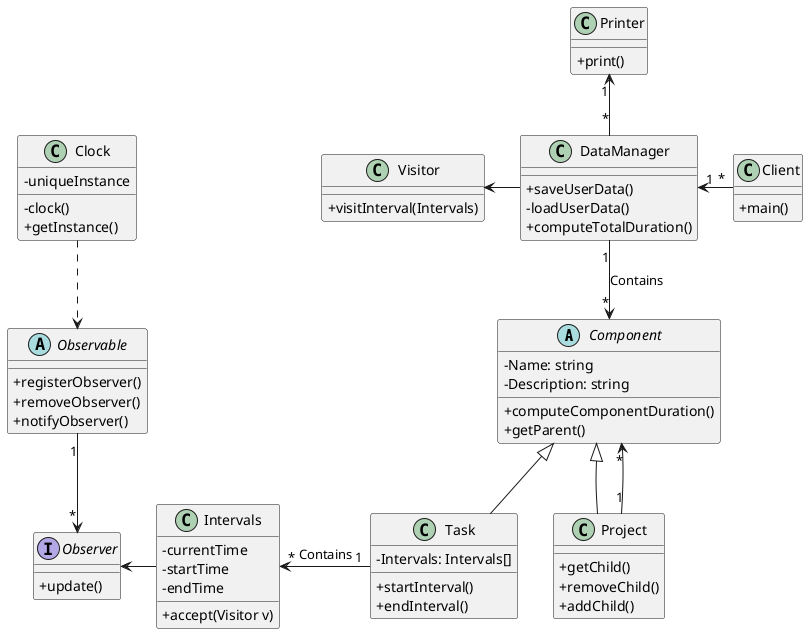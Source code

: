 @startuml 

skinparam classAttributeIconSize 0
skinparam linetype polyline

abstract class Component {
- Name: string
- Description: string
+ computeComponentDuration()
+ getParent()
}

class Project extends Component {
+ getChild()
+ removeChild()
+ addChild()
}


class Task extends Component {
- Intervals: Intervals[]
+ startInterval()
+ endInterval()
}

class Visitor{
+ visitInterval(Intervals)
}


class Intervals {
- currentTime
- startTime
- endTime
+ accept(Visitor v)
}

Interface Observer{
+ update()
}

abstract class Observable {
+ registerObserver()
+ removeObserver()
+ notifyObserver()
}

class Clock {
- uniqueInstance
- clock()
+ getInstance()
}

class Client{
+ main()
}

class DataManager{  
+ saveUserData()
- loadUserData()
+ computeTotalDuration()
}

Class Printer{
+ print()
}

Visitor <-right- DataManager
DataManager "1" -down-> "*" Component: Contains
Project "1" --> "*" Component
Client "*" -left-> "1" DataManager
Task "1" -left-> "*" Intervals:Contains
Clock .down.> Observable
Observable "1" -Down-> "*" Observer
Intervals -left-> Observer
DataManager "*" -up-> "1" Printer
Task -[hidden]right-> Project

@enduml